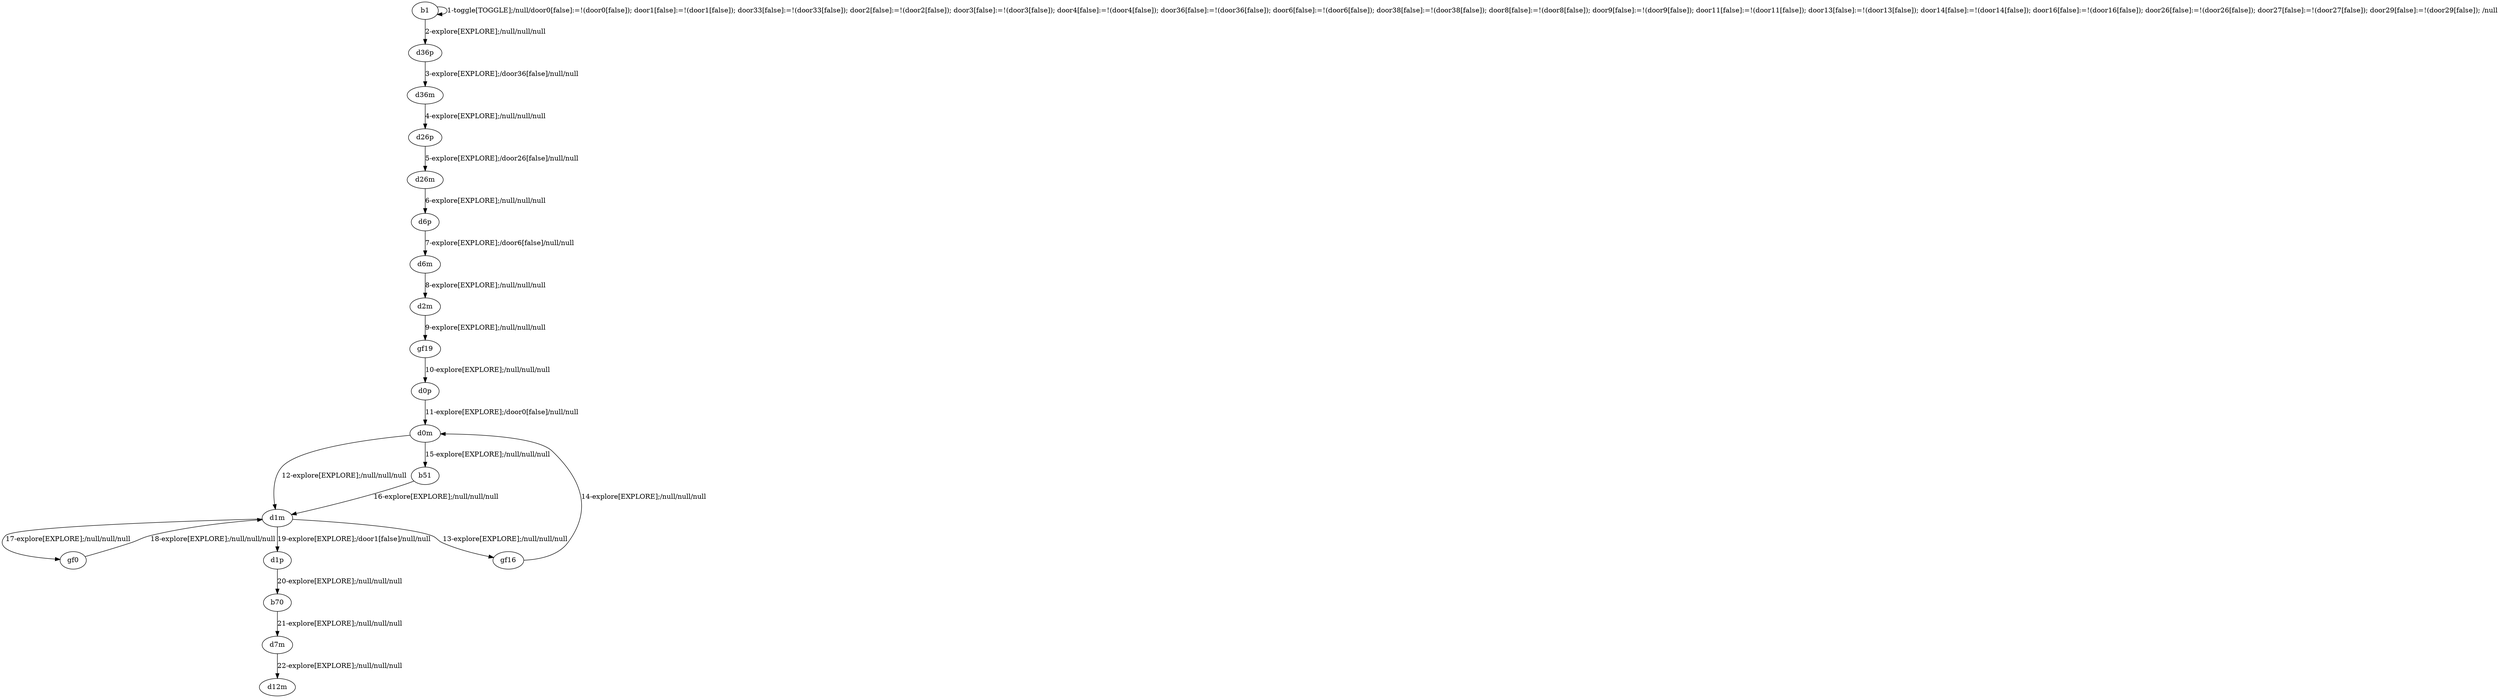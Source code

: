 # Total number of goals covered by this test: 5
# gf0 --> d1m
# d1m --> gf0
# d0m --> b51
# gf16 --> d0m
# d1m --> gf16

digraph g {
"b1" -> "b1" [label = "1-toggle[TOGGLE];/null/door0[false]:=!(door0[false]); door1[false]:=!(door1[false]); door33[false]:=!(door33[false]); door2[false]:=!(door2[false]); door3[false]:=!(door3[false]); door4[false]:=!(door4[false]); door36[false]:=!(door36[false]); door6[false]:=!(door6[false]); door38[false]:=!(door38[false]); door8[false]:=!(door8[false]); door9[false]:=!(door9[false]); door11[false]:=!(door11[false]); door13[false]:=!(door13[false]); door14[false]:=!(door14[false]); door16[false]:=!(door16[false]); door26[false]:=!(door26[false]); door27[false]:=!(door27[false]); door29[false]:=!(door29[false]); /null"];
"b1" -> "d36p" [label = "2-explore[EXPLORE];/null/null/null"];
"d36p" -> "d36m" [label = "3-explore[EXPLORE];/door36[false]/null/null"];
"d36m" -> "d26p" [label = "4-explore[EXPLORE];/null/null/null"];
"d26p" -> "d26m" [label = "5-explore[EXPLORE];/door26[false]/null/null"];
"d26m" -> "d6p" [label = "6-explore[EXPLORE];/null/null/null"];
"d6p" -> "d6m" [label = "7-explore[EXPLORE];/door6[false]/null/null"];
"d6m" -> "d2m" [label = "8-explore[EXPLORE];/null/null/null"];
"d2m" -> "gf19" [label = "9-explore[EXPLORE];/null/null/null"];
"gf19" -> "d0p" [label = "10-explore[EXPLORE];/null/null/null"];
"d0p" -> "d0m" [label = "11-explore[EXPLORE];/door0[false]/null/null"];
"d0m" -> "d1m" [label = "12-explore[EXPLORE];/null/null/null"];
"d1m" -> "gf16" [label = "13-explore[EXPLORE];/null/null/null"];
"gf16" -> "d0m" [label = "14-explore[EXPLORE];/null/null/null"];
"d0m" -> "b51" [label = "15-explore[EXPLORE];/null/null/null"];
"b51" -> "d1m" [label = "16-explore[EXPLORE];/null/null/null"];
"d1m" -> "gf0" [label = "17-explore[EXPLORE];/null/null/null"];
"gf0" -> "d1m" [label = "18-explore[EXPLORE];/null/null/null"];
"d1m" -> "d1p" [label = "19-explore[EXPLORE];/door1[false]/null/null"];
"d1p" -> "b70" [label = "20-explore[EXPLORE];/null/null/null"];
"b70" -> "d7m" [label = "21-explore[EXPLORE];/null/null/null"];
"d7m" -> "d12m" [label = "22-explore[EXPLORE];/null/null/null"];
}